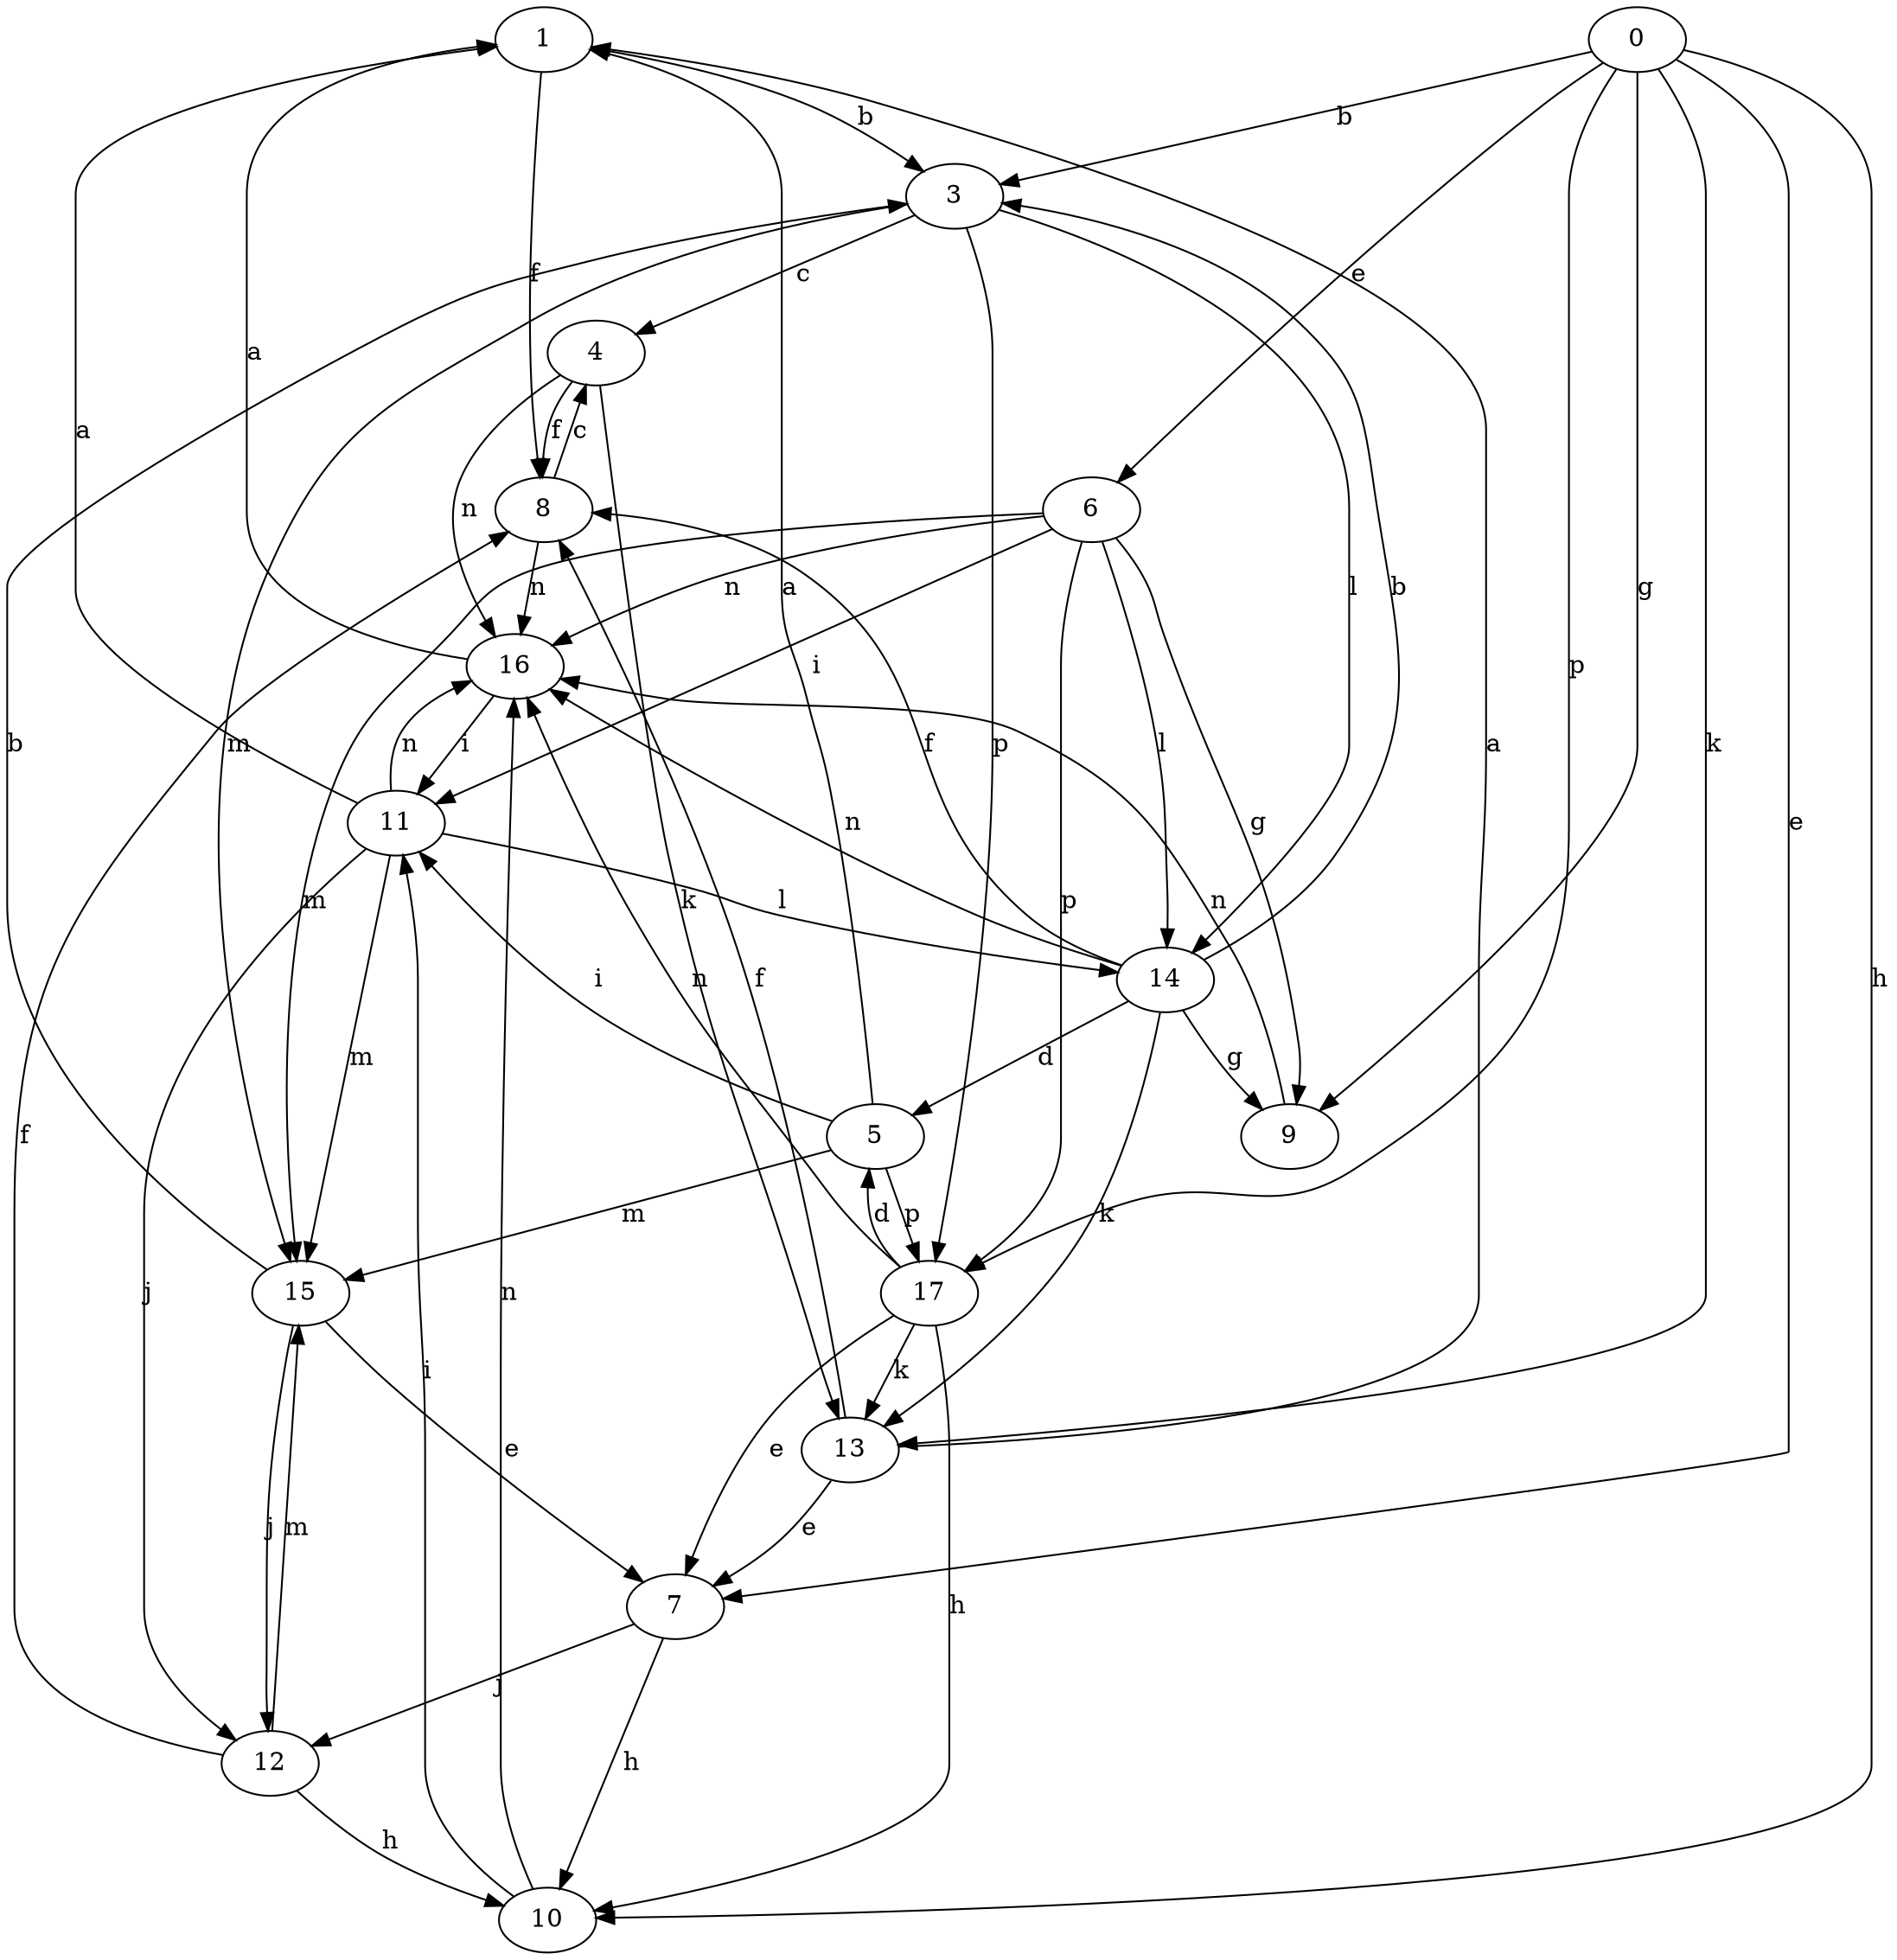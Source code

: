 strict digraph  {
1;
3;
0;
4;
5;
6;
7;
8;
9;
10;
11;
12;
13;
14;
15;
16;
17;
1 -> 3  [label=b];
1 -> 8  [label=f];
3 -> 4  [label=c];
3 -> 14  [label=l];
3 -> 15  [label=m];
3 -> 17  [label=p];
0 -> 3  [label=b];
0 -> 6  [label=e];
0 -> 7  [label=e];
0 -> 9  [label=g];
0 -> 10  [label=h];
0 -> 13  [label=k];
0 -> 17  [label=p];
4 -> 8  [label=f];
4 -> 13  [label=k];
4 -> 16  [label=n];
5 -> 1  [label=a];
5 -> 11  [label=i];
5 -> 15  [label=m];
5 -> 17  [label=p];
6 -> 9  [label=g];
6 -> 11  [label=i];
6 -> 14  [label=l];
6 -> 15  [label=m];
6 -> 16  [label=n];
6 -> 17  [label=p];
7 -> 10  [label=h];
7 -> 12  [label=j];
8 -> 4  [label=c];
8 -> 16  [label=n];
9 -> 16  [label=n];
10 -> 11  [label=i];
10 -> 16  [label=n];
11 -> 1  [label=a];
11 -> 12  [label=j];
11 -> 14  [label=l];
11 -> 15  [label=m];
11 -> 16  [label=n];
12 -> 8  [label=f];
12 -> 10  [label=h];
12 -> 15  [label=m];
13 -> 1  [label=a];
13 -> 7  [label=e];
13 -> 8  [label=f];
14 -> 3  [label=b];
14 -> 5  [label=d];
14 -> 8  [label=f];
14 -> 9  [label=g];
14 -> 13  [label=k];
14 -> 16  [label=n];
15 -> 3  [label=b];
15 -> 7  [label=e];
15 -> 12  [label=j];
16 -> 1  [label=a];
16 -> 11  [label=i];
17 -> 5  [label=d];
17 -> 7  [label=e];
17 -> 10  [label=h];
17 -> 13  [label=k];
17 -> 16  [label=n];
}
